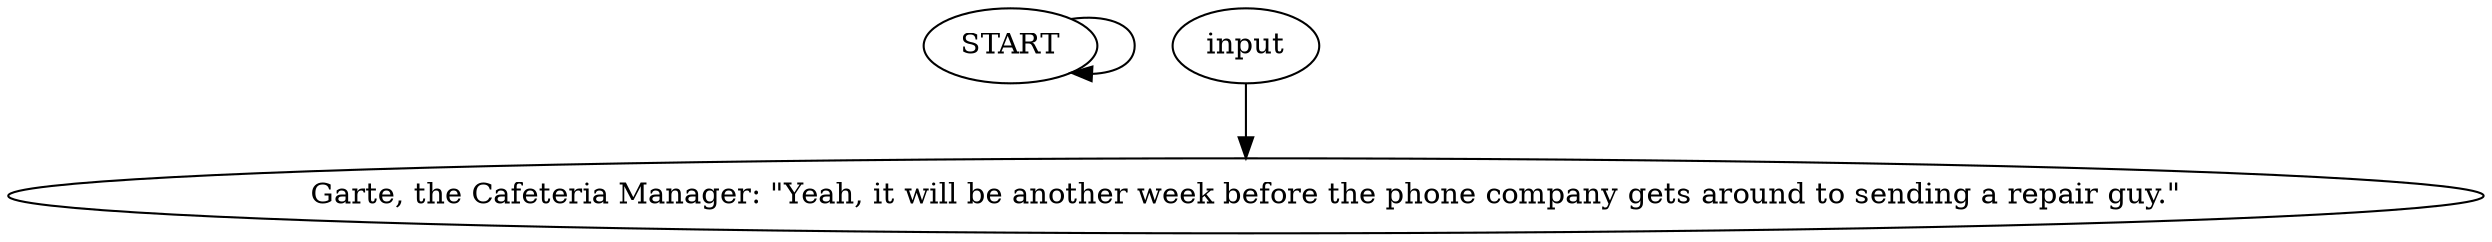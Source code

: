 # WHIRLING F1 / GARTE barks
# Garte says the phone is disconnected.
# ==================================================
digraph G {
	  0 [label="START"];
	  1 [label="input"];
	  2 [label="Garte, the Cafeteria Manager: \"Yeah, it will be another week before the phone company gets around to sending a repair guy.\""];
	  0 -> 0
	  1 -> 2
}

